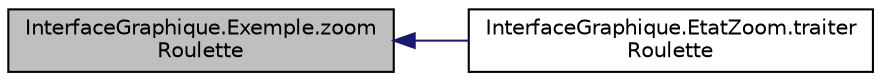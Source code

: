 digraph "InterfaceGraphique.Exemple.zoomRoulette"
{
  edge [fontname="Helvetica",fontsize="10",labelfontname="Helvetica",labelfontsize="10"];
  node [fontname="Helvetica",fontsize="10",shape=record];
  rankdir="LR";
  Node1 [label="InterfaceGraphique.Exemple.zoom\lRoulette",height=0.2,width=0.4,color="black", fillcolor="grey75", style="filled", fontcolor="black"];
  Node1 -> Node2 [dir="back",color="midnightblue",fontsize="10",style="solid",fontname="Helvetica"];
  Node2 [label="InterfaceGraphique.EtatZoom.traiter\lRoulette",height=0.2,width=0.4,color="black", fillcolor="white", style="filled",URL="$d3/d75/class_interface_graphique_1_1_etat_zoom.html#acaff444a6719b17d95fe525c93fbd0a5",tooltip="Traiter le changement d&#39;état suite à une action du clavier. "];
}

